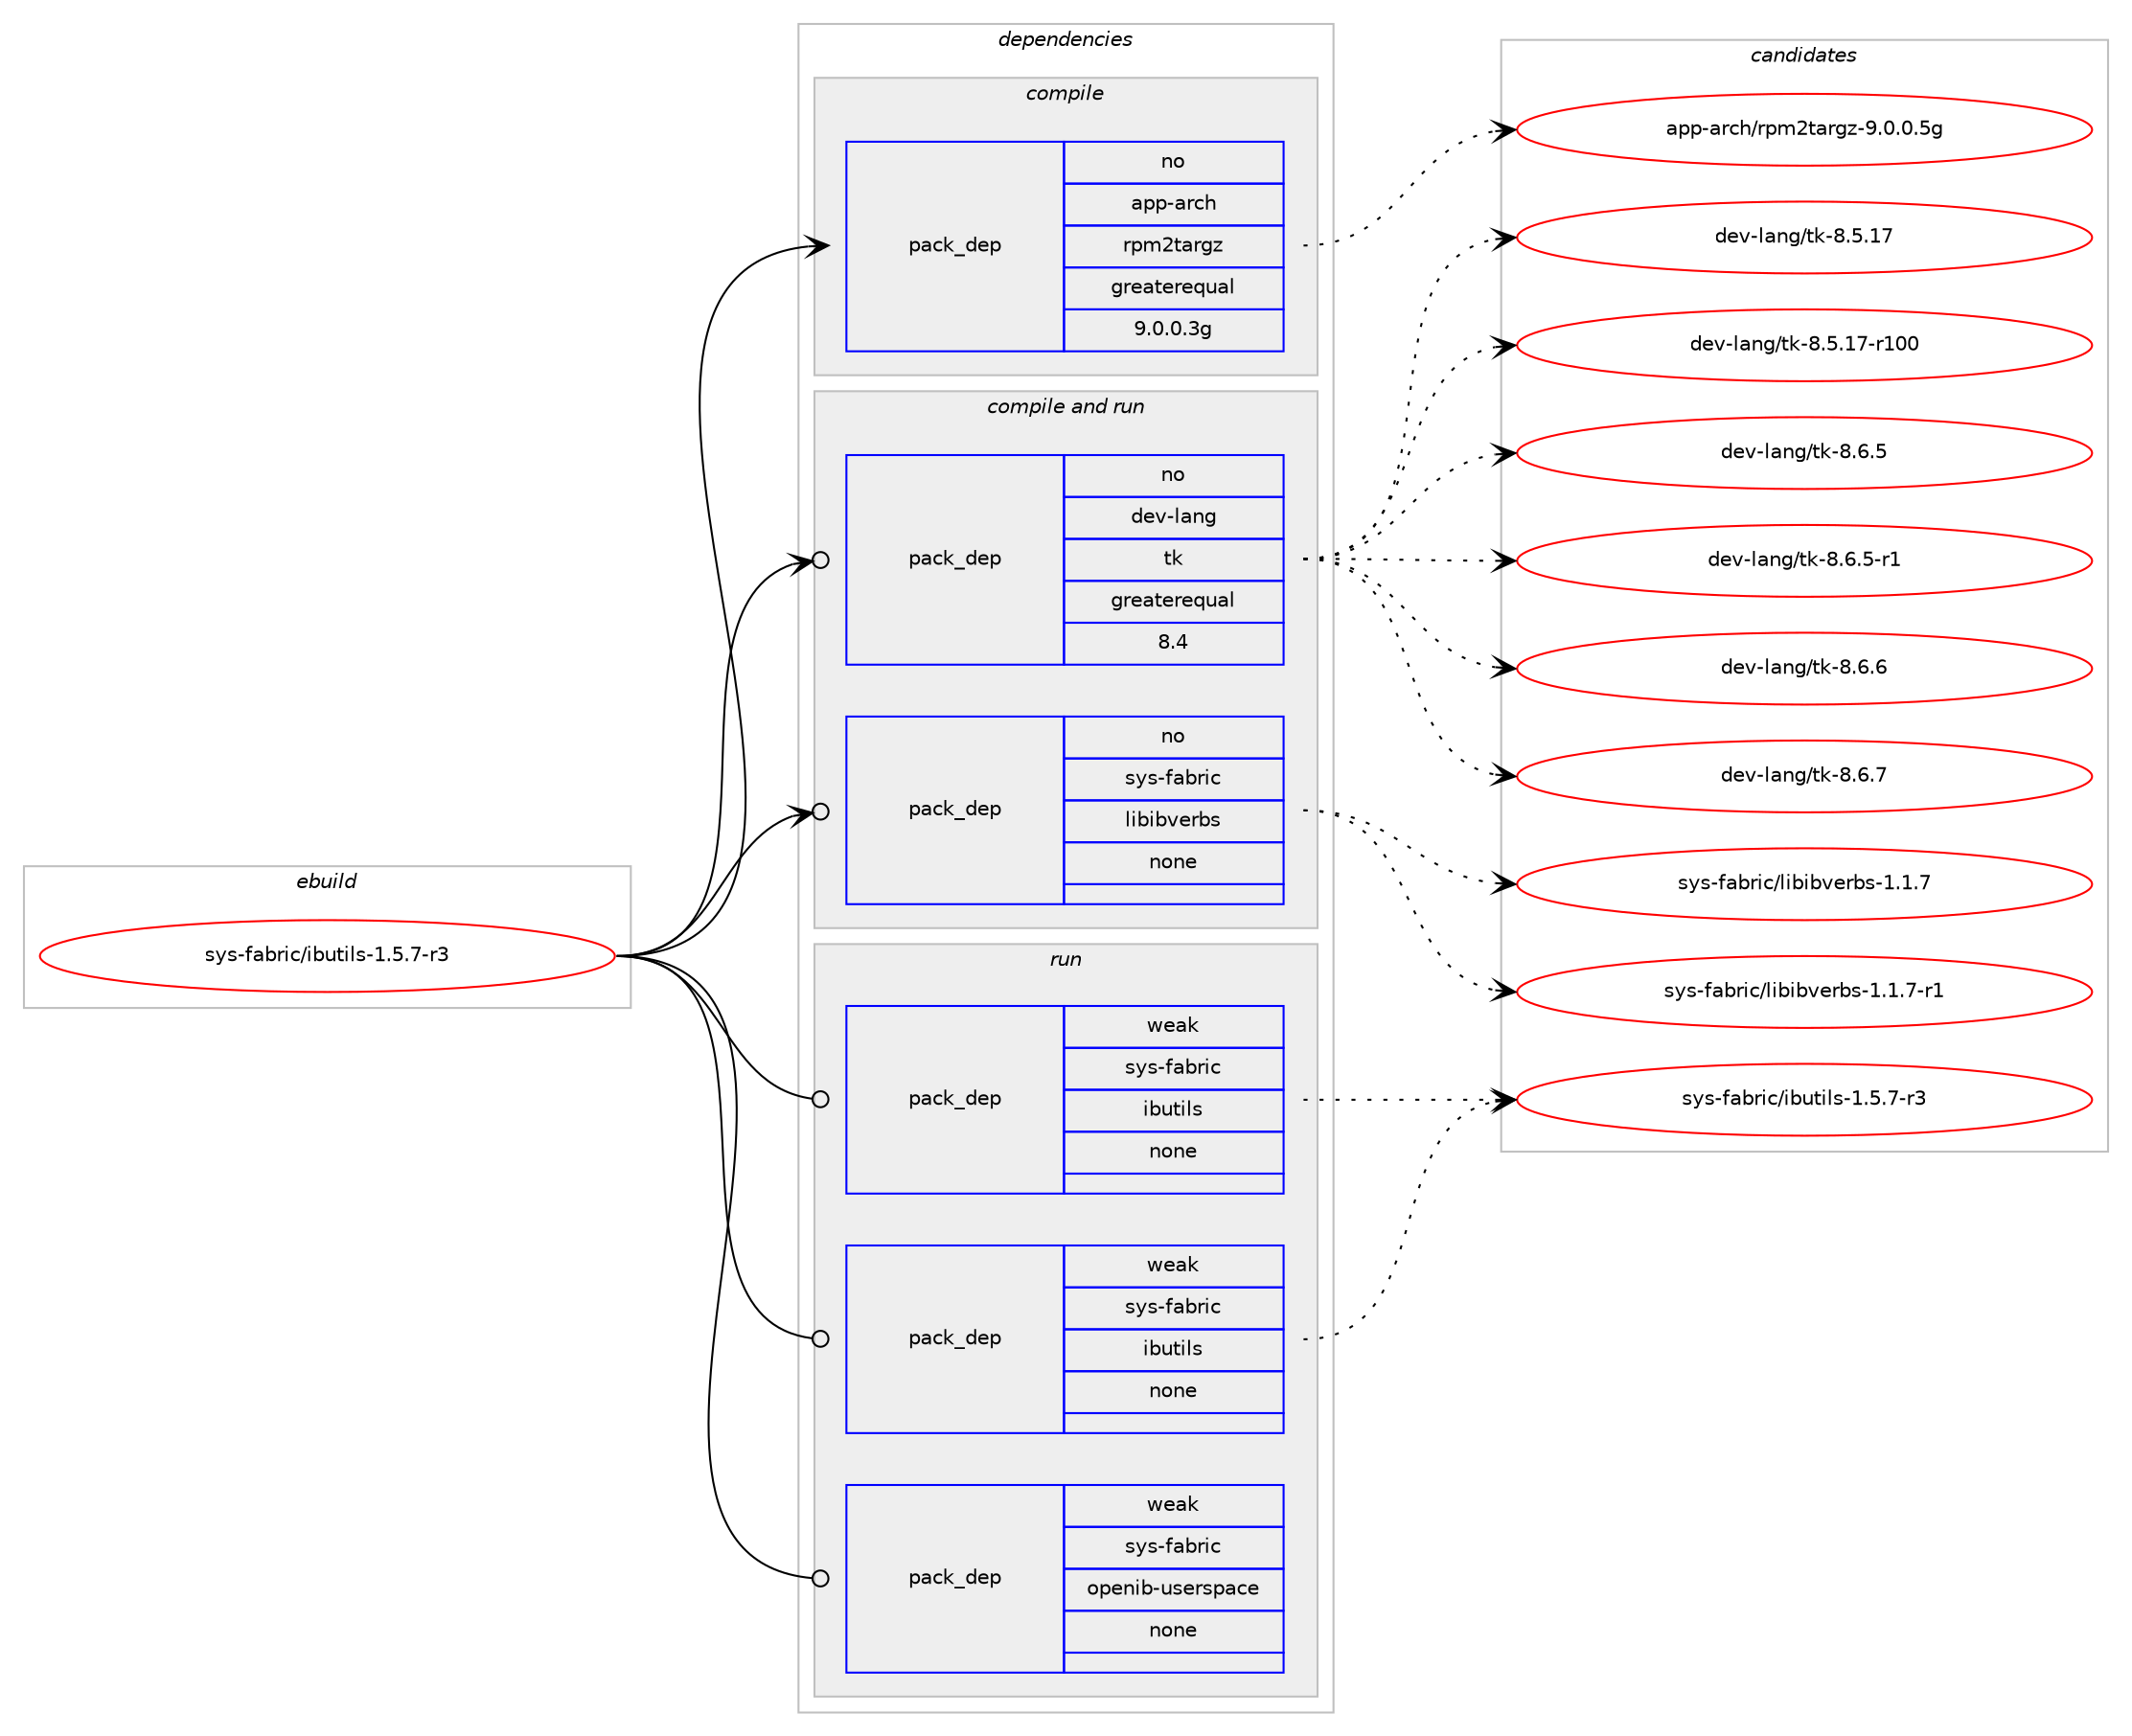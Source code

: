 digraph prolog {

# *************
# Graph options
# *************

newrank=true;
concentrate=true;
compound=true;
graph [rankdir=LR,fontname=Helvetica,fontsize=10,ranksep=1.5];#, ranksep=2.5, nodesep=0.2];
edge  [arrowhead=vee];
node  [fontname=Helvetica,fontsize=10];

# **********
# The ebuild
# **********

subgraph cluster_leftcol {
color=gray;
rank=same;
label=<<i>ebuild</i>>;
id [label="sys-fabric/ibutils-1.5.7-r3", color=red, width=4, href="../sys-fabric/ibutils-1.5.7-r3.svg"];
}

# ****************
# The dependencies
# ****************

subgraph cluster_midcol {
color=gray;
label=<<i>dependencies</i>>;
subgraph cluster_compile {
fillcolor="#eeeeee";
style=filled;
label=<<i>compile</i>>;
subgraph pack360843 {
dependency485734 [label=<<TABLE BORDER="0" CELLBORDER="1" CELLSPACING="0" CELLPADDING="4" WIDTH="220"><TR><TD ROWSPAN="6" CELLPADDING="30">pack_dep</TD></TR><TR><TD WIDTH="110">no</TD></TR><TR><TD>app-arch</TD></TR><TR><TD>rpm2targz</TD></TR><TR><TD>greaterequal</TD></TR><TR><TD>9.0.0.3g</TD></TR></TABLE>>, shape=none, color=blue];
}
id:e -> dependency485734:w [weight=20,style="solid",arrowhead="vee"];
}
subgraph cluster_compileandrun {
fillcolor="#eeeeee";
style=filled;
label=<<i>compile and run</i>>;
subgraph pack360844 {
dependency485735 [label=<<TABLE BORDER="0" CELLBORDER="1" CELLSPACING="0" CELLPADDING="4" WIDTH="220"><TR><TD ROWSPAN="6" CELLPADDING="30">pack_dep</TD></TR><TR><TD WIDTH="110">no</TD></TR><TR><TD>dev-lang</TD></TR><TR><TD>tk</TD></TR><TR><TD>greaterequal</TD></TR><TR><TD>8.4</TD></TR></TABLE>>, shape=none, color=blue];
}
id:e -> dependency485735:w [weight=20,style="solid",arrowhead="odotvee"];
subgraph pack360845 {
dependency485736 [label=<<TABLE BORDER="0" CELLBORDER="1" CELLSPACING="0" CELLPADDING="4" WIDTH="220"><TR><TD ROWSPAN="6" CELLPADDING="30">pack_dep</TD></TR><TR><TD WIDTH="110">no</TD></TR><TR><TD>sys-fabric</TD></TR><TR><TD>libibverbs</TD></TR><TR><TD>none</TD></TR><TR><TD></TD></TR></TABLE>>, shape=none, color=blue];
}
id:e -> dependency485736:w [weight=20,style="solid",arrowhead="odotvee"];
}
subgraph cluster_run {
fillcolor="#eeeeee";
style=filled;
label=<<i>run</i>>;
subgraph pack360846 {
dependency485737 [label=<<TABLE BORDER="0" CELLBORDER="1" CELLSPACING="0" CELLPADDING="4" WIDTH="220"><TR><TD ROWSPAN="6" CELLPADDING="30">pack_dep</TD></TR><TR><TD WIDTH="110">weak</TD></TR><TR><TD>sys-fabric</TD></TR><TR><TD>ibutils</TD></TR><TR><TD>none</TD></TR><TR><TD></TD></TR></TABLE>>, shape=none, color=blue];
}
id:e -> dependency485737:w [weight=20,style="solid",arrowhead="odot"];
subgraph pack360847 {
dependency485738 [label=<<TABLE BORDER="0" CELLBORDER="1" CELLSPACING="0" CELLPADDING="4" WIDTH="220"><TR><TD ROWSPAN="6" CELLPADDING="30">pack_dep</TD></TR><TR><TD WIDTH="110">weak</TD></TR><TR><TD>sys-fabric</TD></TR><TR><TD>ibutils</TD></TR><TR><TD>none</TD></TR><TR><TD></TD></TR></TABLE>>, shape=none, color=blue];
}
id:e -> dependency485738:w [weight=20,style="solid",arrowhead="odot"];
subgraph pack360848 {
dependency485739 [label=<<TABLE BORDER="0" CELLBORDER="1" CELLSPACING="0" CELLPADDING="4" WIDTH="220"><TR><TD ROWSPAN="6" CELLPADDING="30">pack_dep</TD></TR><TR><TD WIDTH="110">weak</TD></TR><TR><TD>sys-fabric</TD></TR><TR><TD>openib-userspace</TD></TR><TR><TD>none</TD></TR><TR><TD></TD></TR></TABLE>>, shape=none, color=blue];
}
id:e -> dependency485739:w [weight=20,style="solid",arrowhead="odot"];
}
}

# **************
# The candidates
# **************

subgraph cluster_choices {
rank=same;
color=gray;
label=<<i>candidates</i>>;

subgraph choice360843 {
color=black;
nodesep=1;
choice971121124597114991044711411210950116971141031224557464846484653103 [label="app-arch/rpm2targz-9.0.0.5g", color=red, width=4,href="../app-arch/rpm2targz-9.0.0.5g.svg"];
dependency485734:e -> choice971121124597114991044711411210950116971141031224557464846484653103:w [style=dotted,weight="100"];
}
subgraph choice360844 {
color=black;
nodesep=1;
choice10010111845108971101034711610745564653464955 [label="dev-lang/tk-8.5.17", color=red, width=4,href="../dev-lang/tk-8.5.17.svg"];
choice1001011184510897110103471161074556465346495545114494848 [label="dev-lang/tk-8.5.17-r100", color=red, width=4,href="../dev-lang/tk-8.5.17-r100.svg"];
choice100101118451089711010347116107455646544653 [label="dev-lang/tk-8.6.5", color=red, width=4,href="../dev-lang/tk-8.6.5.svg"];
choice1001011184510897110103471161074556465446534511449 [label="dev-lang/tk-8.6.5-r1", color=red, width=4,href="../dev-lang/tk-8.6.5-r1.svg"];
choice100101118451089711010347116107455646544654 [label="dev-lang/tk-8.6.6", color=red, width=4,href="../dev-lang/tk-8.6.6.svg"];
choice100101118451089711010347116107455646544655 [label="dev-lang/tk-8.6.7", color=red, width=4,href="../dev-lang/tk-8.6.7.svg"];
dependency485735:e -> choice10010111845108971101034711610745564653464955:w [style=dotted,weight="100"];
dependency485735:e -> choice1001011184510897110103471161074556465346495545114494848:w [style=dotted,weight="100"];
dependency485735:e -> choice100101118451089711010347116107455646544653:w [style=dotted,weight="100"];
dependency485735:e -> choice1001011184510897110103471161074556465446534511449:w [style=dotted,weight="100"];
dependency485735:e -> choice100101118451089711010347116107455646544654:w [style=dotted,weight="100"];
dependency485735:e -> choice100101118451089711010347116107455646544655:w [style=dotted,weight="100"];
}
subgraph choice360845 {
color=black;
nodesep=1;
choice1151211154510297981141059947108105981059811810111498115454946494655 [label="sys-fabric/libibverbs-1.1.7", color=red, width=4,href="../sys-fabric/libibverbs-1.1.7.svg"];
choice11512111545102979811410599471081059810598118101114981154549464946554511449 [label="sys-fabric/libibverbs-1.1.7-r1", color=red, width=4,href="../sys-fabric/libibverbs-1.1.7-r1.svg"];
dependency485736:e -> choice1151211154510297981141059947108105981059811810111498115454946494655:w [style=dotted,weight="100"];
dependency485736:e -> choice11512111545102979811410599471081059810598118101114981154549464946554511449:w [style=dotted,weight="100"];
}
subgraph choice360846 {
color=black;
nodesep=1;
choice1151211154510297981141059947105981171161051081154549465346554511451 [label="sys-fabric/ibutils-1.5.7-r3", color=red, width=4,href="../sys-fabric/ibutils-1.5.7-r3.svg"];
dependency485737:e -> choice1151211154510297981141059947105981171161051081154549465346554511451:w [style=dotted,weight="100"];
}
subgraph choice360847 {
color=black;
nodesep=1;
choice1151211154510297981141059947105981171161051081154549465346554511451 [label="sys-fabric/ibutils-1.5.7-r3", color=red, width=4,href="../sys-fabric/ibutils-1.5.7-r3.svg"];
dependency485738:e -> choice1151211154510297981141059947105981171161051081154549465346554511451:w [style=dotted,weight="100"];
}
subgraph choice360848 {
color=black;
nodesep=1;
}
}

}
